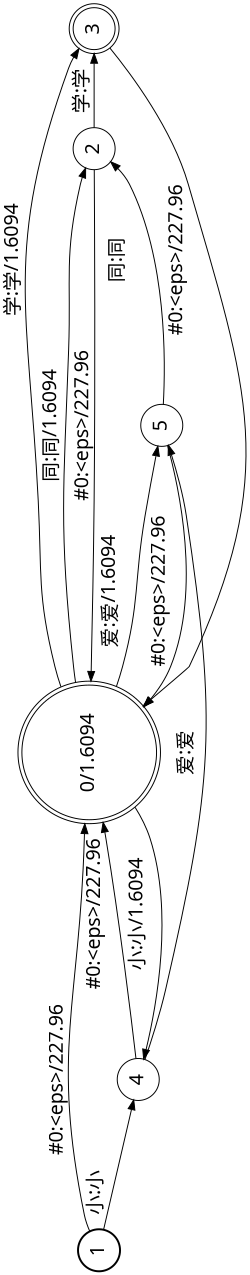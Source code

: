 digraph FST {
rankdir = LR;
size = "8.5,11";
label = "";
center = 1;
orientation = Landscape;
ranksep = "0.4";
nodesep = "0.25";
1 [label = "1", shape = circle, style = bold, fontname="simsun.ttc",fontsize = 20]
	1 -> 4 [label = "小:小", fontname="simsun.ttc",fontsize = 20];
	1 -> 0 [label = "#0:<eps>/227.96", fontname="simsun.ttc",fontsize = 20];
0 [label = "0/1.6094", shape = doublecircle, style = solid, fontname="simsun.ttc",fontsize = 20]
	0 -> 2 [label = "同:同/1.6094", fontname="simsun.ttc",fontsize = 20];
	0 -> 3 [label = "学:学/1.6094", fontname="simsun.ttc",fontsize = 20];
	0 -> 4 [label = "小:小/1.6094", fontname="simsun.ttc",fontsize = 20];
	0 -> 5 [label = "爱:爱/1.6094", fontname="simsun.ttc",fontsize = 20];
2 [label = "2", shape = circle, style = solid, fontname="simsun.ttc",fontsize = 20]
	2 -> 3 [label = "学:学", fontname="simsun.ttc",fontsize = 20];
	2 -> 0 [label = "#0:<eps>/227.96", fontname="simsun.ttc",fontsize = 20];
3 [label = "3", shape = doublecircle, style = solid, fontname="simsun.ttc",fontsize = 20]
	3 -> 0 [label = "#0:<eps>/227.96", fontname="simsun.ttc",fontsize = 20];
4 [label = "4", shape = circle, style = solid, fontname="simsun.ttc",fontsize = 20]
	4 -> 5 [label = "爱:爱", fontname="simsun.ttc",fontsize = 20];
	4 -> 0 [label = "#0:<eps>/227.96", fontname="simsun.ttc",fontsize = 20];
5 [label = "5", shape = circle, style = solid, fontname="simsun.ttc",fontsize = 20]
	5 -> 2 [label = "同:同", fontname="simsun.ttc",fontsize = 20];
	5 -> 0 [label = "#0:<eps>/227.96", fontname="simsun.ttc",fontsize = 20];
}
